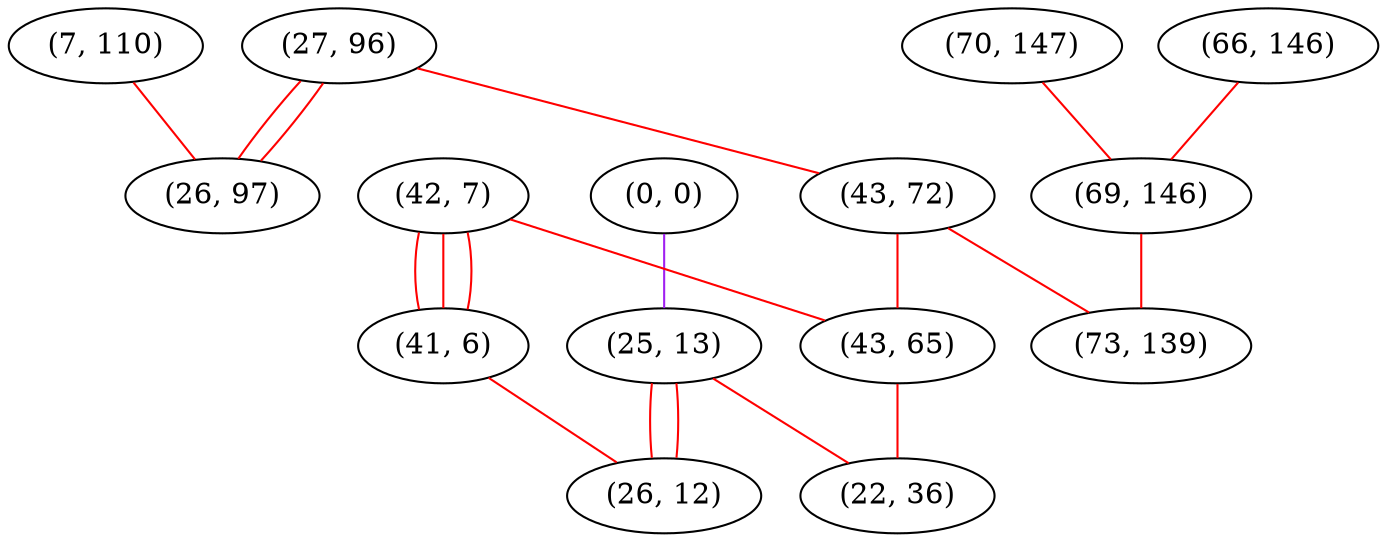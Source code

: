 graph "" {
"(27, 96)";
"(70, 147)";
"(7, 110)";
"(0, 0)";
"(26, 97)";
"(66, 146)";
"(43, 72)";
"(69, 146)";
"(42, 7)";
"(25, 13)";
"(43, 65)";
"(22, 36)";
"(73, 139)";
"(41, 6)";
"(26, 12)";
"(27, 96)" -- "(43, 72)"  [color=red, key=0, weight=1];
"(27, 96)" -- "(26, 97)"  [color=red, key=0, weight=1];
"(27, 96)" -- "(26, 97)"  [color=red, key=1, weight=1];
"(70, 147)" -- "(69, 146)"  [color=red, key=0, weight=1];
"(7, 110)" -- "(26, 97)"  [color=red, key=0, weight=1];
"(0, 0)" -- "(25, 13)"  [color=purple, key=0, weight=4];
"(66, 146)" -- "(69, 146)"  [color=red, key=0, weight=1];
"(43, 72)" -- "(43, 65)"  [color=red, key=0, weight=1];
"(43, 72)" -- "(73, 139)"  [color=red, key=0, weight=1];
"(69, 146)" -- "(73, 139)"  [color=red, key=0, weight=1];
"(42, 7)" -- "(43, 65)"  [color=red, key=0, weight=1];
"(42, 7)" -- "(41, 6)"  [color=red, key=0, weight=1];
"(42, 7)" -- "(41, 6)"  [color=red, key=1, weight=1];
"(42, 7)" -- "(41, 6)"  [color=red, key=2, weight=1];
"(25, 13)" -- "(22, 36)"  [color=red, key=0, weight=1];
"(25, 13)" -- "(26, 12)"  [color=red, key=0, weight=1];
"(25, 13)" -- "(26, 12)"  [color=red, key=1, weight=1];
"(43, 65)" -- "(22, 36)"  [color=red, key=0, weight=1];
"(41, 6)" -- "(26, 12)"  [color=red, key=0, weight=1];
}
